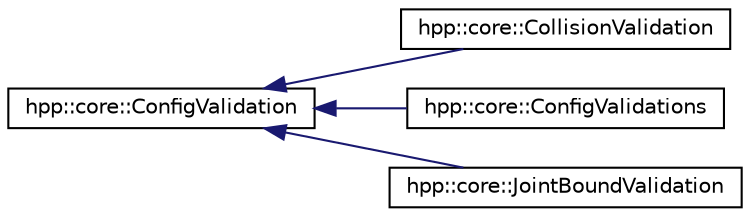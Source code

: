 digraph "Graphical Class Hierarchy"
{
  edge [fontname="Helvetica",fontsize="10",labelfontname="Helvetica",labelfontsize="10"];
  node [fontname="Helvetica",fontsize="10",shape=record];
  rankdir="LR";
  Node1 [label="hpp::core::ConfigValidation",height=0.2,width=0.4,color="black", fillcolor="white", style="filled",URL="$a00010.html",tooltip="Abstraction of configuration validation. "];
  Node1 -> Node2 [dir="back",color="midnightblue",fontsize="10",style="solid",fontname="Helvetica"];
  Node2 [label="hpp::core::CollisionValidation",height=0.2,width=0.4,color="black", fillcolor="white", style="filled",URL="$a00004.html",tooltip="Validate a configuration with respect to collision. "];
  Node1 -> Node3 [dir="back",color="midnightblue",fontsize="10",style="solid",fontname="Helvetica"];
  Node3 [label="hpp::core::ConfigValidations",height=0.2,width=0.4,color="black", fillcolor="white", style="filled",URL="$a00011.html",tooltip="Validate a configuration with respect to collision. "];
  Node1 -> Node4 [dir="back",color="midnightblue",fontsize="10",style="solid",fontname="Helvetica"];
  Node4 [label="hpp::core::JointBoundValidation",height=0.2,width=0.4,color="black", fillcolor="white", style="filled",URL="$a00030.html",tooltip="Validate a configuration with respect to joint bounds. "];
}
